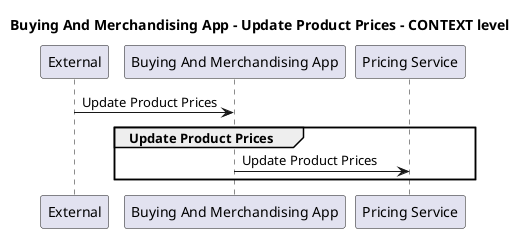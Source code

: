@startuml

title Buying And Merchandising App - Update Product Prices - CONTEXT level

participant "External" as C4InterFlow.SoftwareSystems.ExternalSystem
participant "Buying And Merchandising App" as ECommercePlatform.SoftwareSystems.BuyingAndMerchandisingApp
participant "Pricing Service" as ECommercePlatform.SoftwareSystems.PricingService

C4InterFlow.SoftwareSystems.ExternalSystem -> ECommercePlatform.SoftwareSystems.BuyingAndMerchandisingApp : Update Product Prices
group Update Product Prices
ECommercePlatform.SoftwareSystems.BuyingAndMerchandisingApp -> ECommercePlatform.SoftwareSystems.PricingService : Update Product Prices
end


@enduml

